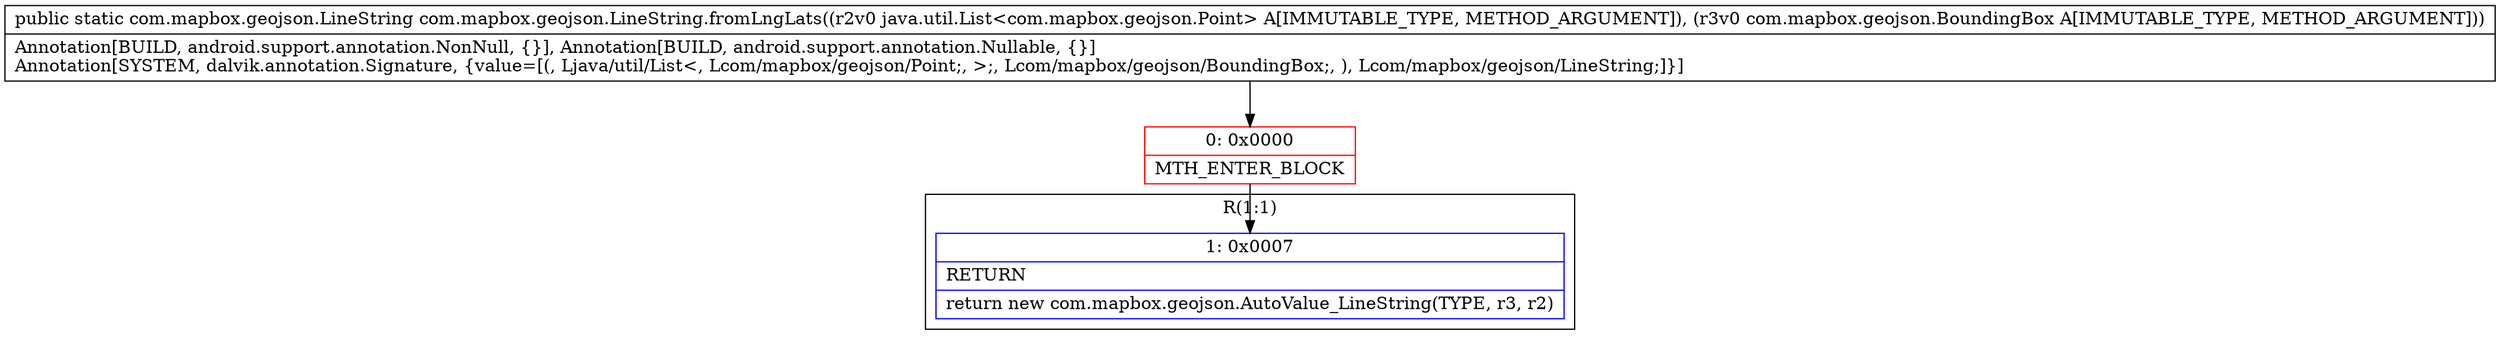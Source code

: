 digraph "CFG forcom.mapbox.geojson.LineString.fromLngLats(Ljava\/util\/List;Lcom\/mapbox\/geojson\/BoundingBox;)Lcom\/mapbox\/geojson\/LineString;" {
subgraph cluster_Region_1767816564 {
label = "R(1:1)";
node [shape=record,color=blue];
Node_1 [shape=record,label="{1\:\ 0x0007|RETURN\l|return new com.mapbox.geojson.AutoValue_LineString(TYPE, r3, r2)\l}"];
}
Node_0 [shape=record,color=red,label="{0\:\ 0x0000|MTH_ENTER_BLOCK\l}"];
MethodNode[shape=record,label="{public static com.mapbox.geojson.LineString com.mapbox.geojson.LineString.fromLngLats((r2v0 java.util.List\<com.mapbox.geojson.Point\> A[IMMUTABLE_TYPE, METHOD_ARGUMENT]), (r3v0 com.mapbox.geojson.BoundingBox A[IMMUTABLE_TYPE, METHOD_ARGUMENT]))  | Annotation[BUILD, android.support.annotation.NonNull, \{\}], Annotation[BUILD, android.support.annotation.Nullable, \{\}]\lAnnotation[SYSTEM, dalvik.annotation.Signature, \{value=[(, Ljava\/util\/List\<, Lcom\/mapbox\/geojson\/Point;, \>;, Lcom\/mapbox\/geojson\/BoundingBox;, ), Lcom\/mapbox\/geojson\/LineString;]\}]\l}"];
MethodNode -> Node_0;
Node_0 -> Node_1;
}

